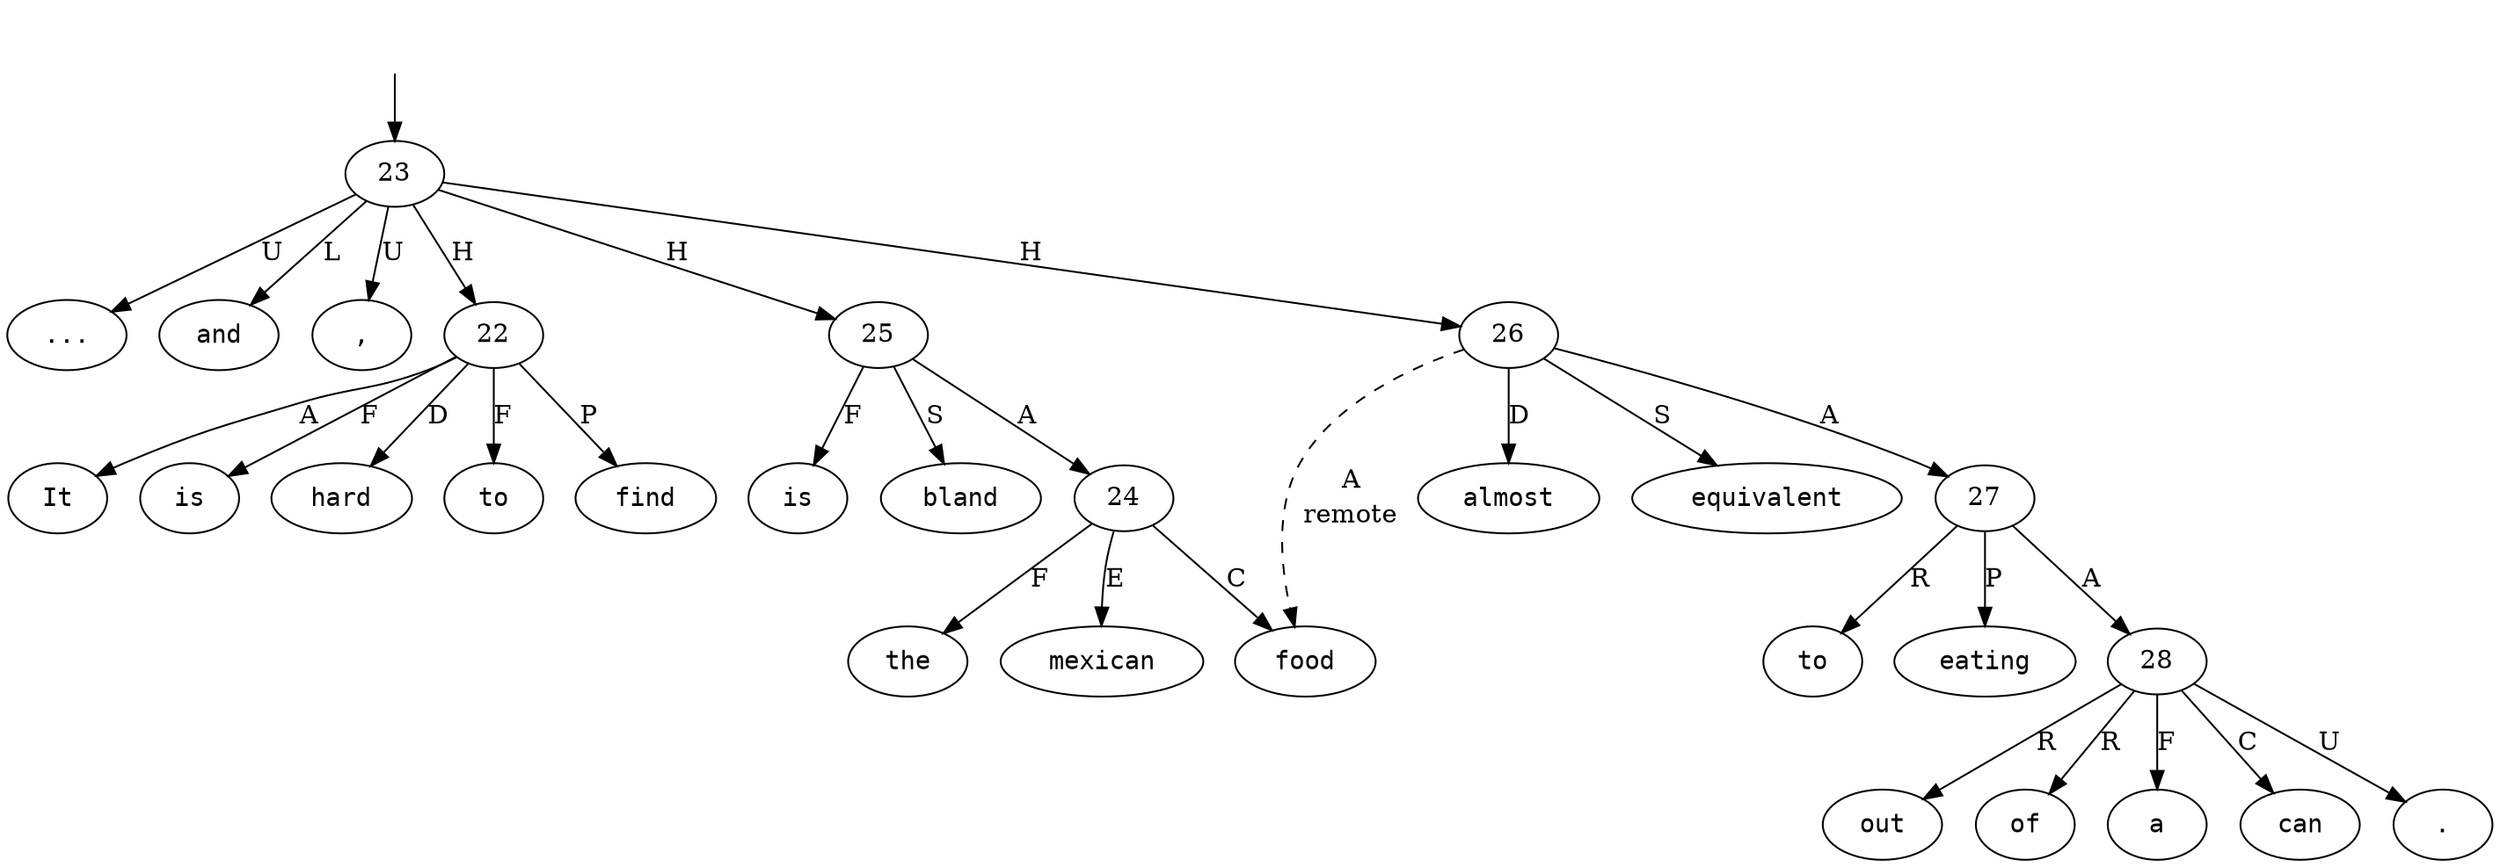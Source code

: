 digraph "004574-0003" {
  top [ style=invis ];
  top -> 23;
  0 [ shape=oval, label=<<table align="center" border="0" cellspacing="0"><tr><td colspan="2"><font face="Courier">It</font></td></tr></table>> ];
  1 [ shape=oval, label=<<table align="center" border="0" cellspacing="0"><tr><td colspan="2"><font face="Courier">is</font></td></tr></table>> ];
  2 [ shape=oval, label=<<table align="center" border="0" cellspacing="0"><tr><td colspan="2"><font face="Courier">hard</font></td></tr></table>> ];
  3 [ shape=oval, label=<<table align="center" border="0" cellspacing="0"><tr><td colspan="2"><font face="Courier">to</font></td></tr></table>> ];
  4 [ shape=oval, label=<<table align="center" border="0" cellspacing="0"><tr><td colspan="2"><font face="Courier">find</font></td></tr></table>> ];
  5 [ shape=oval, label=<<table align="center" border="0" cellspacing="0"><tr><td colspan="2"><font face="Courier">...</font></td></tr></table>> ];
  6 [ shape=oval, label=<<table align="center" border="0" cellspacing="0"><tr><td colspan="2"><font face="Courier">and</font></td></tr></table>> ];
  7 [ shape=oval, label=<<table align="center" border="0" cellspacing="0"><tr><td colspan="2"><font face="Courier">the</font></td></tr></table>> ];
  8 [ shape=oval, label=<<table align="center" border="0" cellspacing="0"><tr><td colspan="2"><font face="Courier">mexican</font></td></tr></table>> ];
  9 [ shape=oval, label=<<table align="center" border="0" cellspacing="0"><tr><td colspan="2"><font face="Courier">food</font></td></tr></table>> ];
  10 [ shape=oval, label=<<table align="center" border="0" cellspacing="0"><tr><td colspan="2"><font face="Courier">is</font></td></tr></table>> ];
  11 [ shape=oval, label=<<table align="center" border="0" cellspacing="0"><tr><td colspan="2"><font face="Courier">bland</font></td></tr></table>> ];
  12 [ shape=oval, label=<<table align="center" border="0" cellspacing="0"><tr><td colspan="2"><font face="Courier">,</font></td></tr></table>> ];
  13 [ shape=oval, label=<<table align="center" border="0" cellspacing="0"><tr><td colspan="2"><font face="Courier">almost</font></td></tr></table>> ];
  14 [ shape=oval, label=<<table align="center" border="0" cellspacing="0"><tr><td colspan="2"><font face="Courier">equivalent</font></td></tr></table>> ];
  15 [ shape=oval, label=<<table align="center" border="0" cellspacing="0"><tr><td colspan="2"><font face="Courier">to</font></td></tr></table>> ];
  16 [ shape=oval, label=<<table align="center" border="0" cellspacing="0"><tr><td colspan="2"><font face="Courier">eating</font></td></tr></table>> ];
  17 [ shape=oval, label=<<table align="center" border="0" cellspacing="0"><tr><td colspan="2"><font face="Courier">out</font></td></tr></table>> ];
  18 [ shape=oval, label=<<table align="center" border="0" cellspacing="0"><tr><td colspan="2"><font face="Courier">of</font></td></tr></table>> ];
  19 [ shape=oval, label=<<table align="center" border="0" cellspacing="0"><tr><td colspan="2"><font face="Courier">a</font></td></tr></table>> ];
  20 [ shape=oval, label=<<table align="center" border="0" cellspacing="0"><tr><td colspan="2"><font face="Courier">can</font></td></tr></table>> ];
  21 [ shape=oval, label=<<table align="center" border="0" cellspacing="0"><tr><td colspan="2"><font face="Courier">.</font></td></tr></table>> ];
  22 -> 0 [ label="A" ];
  22 -> 3 [ label="F" ];
  22 -> 2 [ label="D" ];
  22 -> 4 [ label="P" ];
  22 -> 1 [ label="F" ];
  23 -> 6 [ label="L" ];
  23 -> 25 [ label="H" ];
  23 -> 5 [ label="U" ];
  23 -> 26 [ label="H" ];
  23 -> 12 [ label="U" ];
  23 -> 22 [ label="H" ];
  24 -> 7 [ label="F" ];
  24 -> 9 [ label="C" ];
  24 -> 8 [ label="E" ];
  25 -> 11 [ label="S" ];
  25 -> 10 [ label="F" ];
  25 -> 24 [ label="A" ];
  26 -> 27 [ label="A" ];
  26 -> 13 [ label="D" ];
  26 -> 9 [ label=<<table align="center" border="0" cellspacing="0"><tr><td colspan="1">A</td></tr><tr><td>remote</td></tr></table>>, style=dashed ];
  26 -> 14 [ label="S" ];
  27 -> 16 [ label="P" ];
  27 -> 15 [ label="R" ];
  27 -> 28 [ label="A" ];
  28 -> 18 [ label="R" ];
  28 -> 20 [ label="C" ];
  28 -> 19 [ label="F" ];
  28 -> 17 [ label="R" ];
  28 -> 21 [ label="U" ];
}

